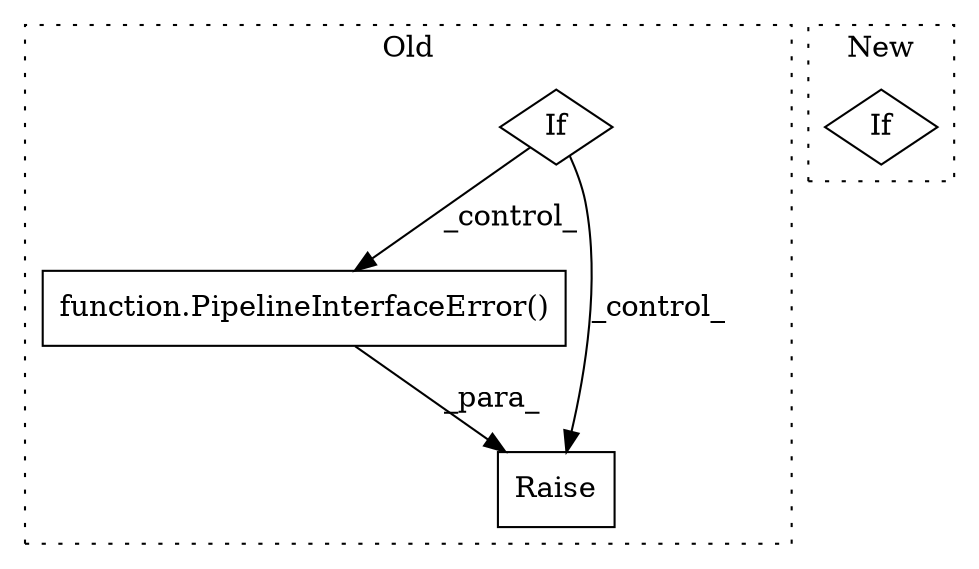 digraph G {
subgraph cluster0 {
1 [label="function.PipelineInterfaceError()" a="75" s="553" l="24" shape="box"];
3 [label="Raise" a="91" s="547" l="6" shape="box"];
4 [label="If" a="96" s="526" l="3" shape="diamond"];
label = "Old";
style="dotted";
}
subgraph cluster1 {
2 [label="If" a="96" s="822" l="3" shape="diamond"];
label = "New";
style="dotted";
}
1 -> 3 [label="_para_"];
4 -> 1 [label="_control_"];
4 -> 3 [label="_control_"];
}